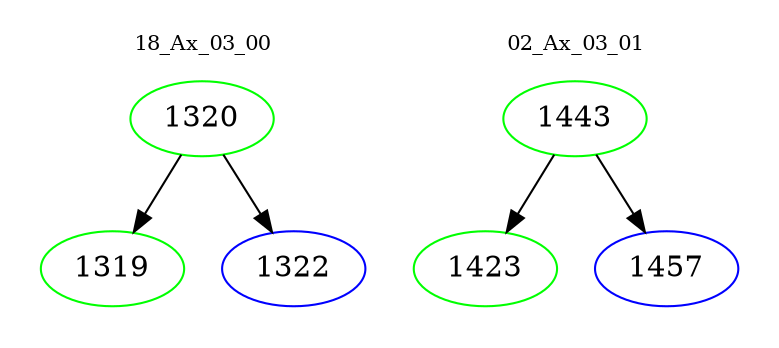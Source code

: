 digraph{
subgraph cluster_0 {
color = white
label = "18_Ax_03_00";
fontsize=10;
T0_1320 [label="1320", color="green"]
T0_1320 -> T0_1319 [color="black"]
T0_1319 [label="1319", color="green"]
T0_1320 -> T0_1322 [color="black"]
T0_1322 [label="1322", color="blue"]
}
subgraph cluster_1 {
color = white
label = "02_Ax_03_01";
fontsize=10;
T1_1443 [label="1443", color="green"]
T1_1443 -> T1_1423 [color="black"]
T1_1423 [label="1423", color="green"]
T1_1443 -> T1_1457 [color="black"]
T1_1457 [label="1457", color="blue"]
}
}
